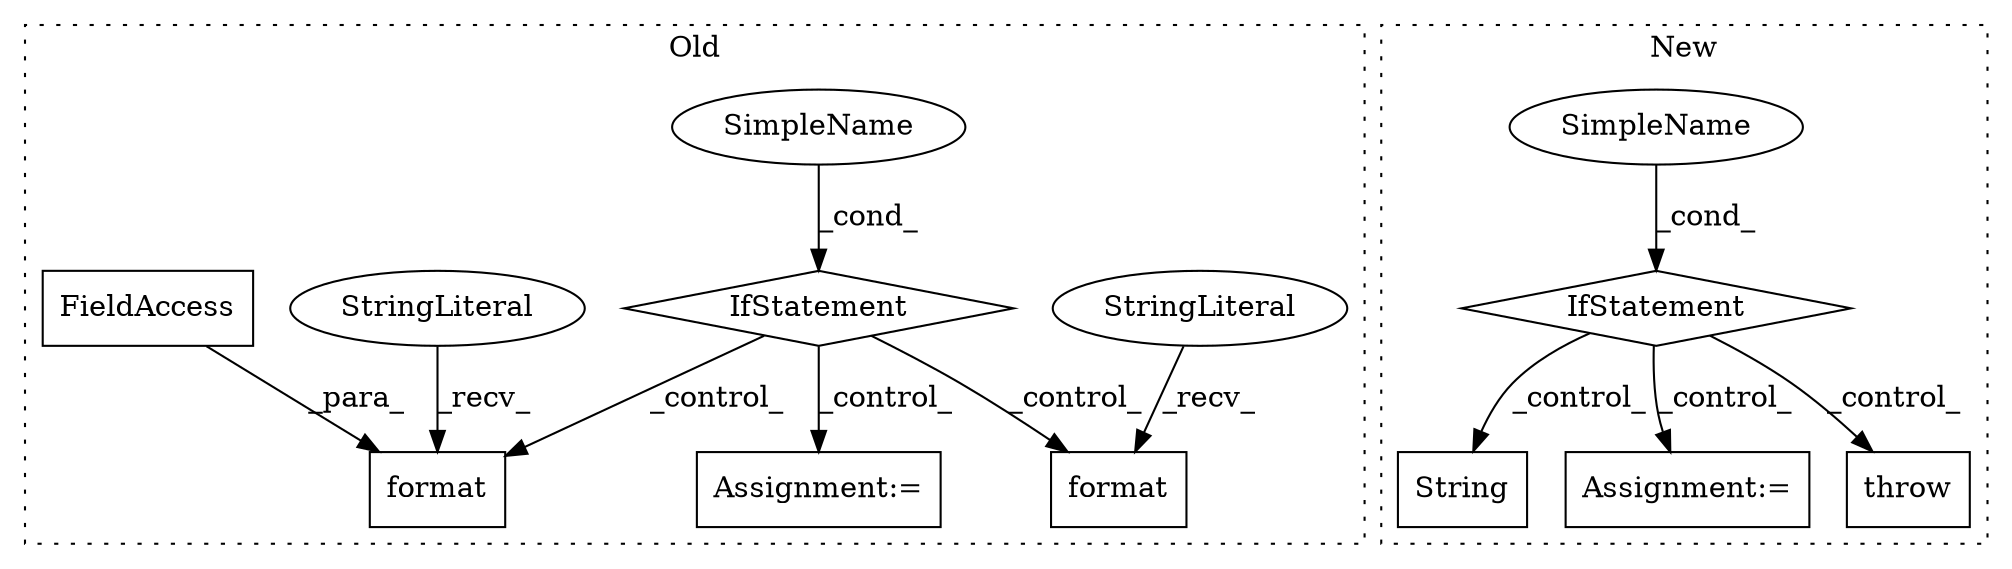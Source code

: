 digraph G {
subgraph cluster0 {
1 [label="format" a="32" s="3793,3828" l="7,1" shape="box"];
3 [label="StringLiteral" a="45" s="3776" l="16" shape="ellipse"];
7 [label="IfStatement" a="25" s="3731,3757" l="4,2" shape="diamond"];
8 [label="SimpleName" a="42" s="" l="" shape="ellipse"];
9 [label="Assignment:=" a="7" s="3927" l="1" shape="box"];
10 [label="format" a="32" s="3992,4012" l="7,1" shape="box"];
11 [label="StringLiteral" a="45" s="3984" l="7" shape="ellipse"];
13 [label="FieldAccess" a="22" s="3999" l="13" shape="box"];
label = "Old";
style="dotted";
}
subgraph cluster1 {
2 [label="String" a="32" s="3900,3931" l="7,1" shape="box"];
4 [label="IfStatement" a="25" s="3639,3709" l="4,2" shape="diamond"];
5 [label="SimpleName" a="42" s="" l="" shape="ellipse"];
6 [label="Assignment:=" a="7" s="3798" l="1" shape="box"];
12 [label="throw" a="53" s="3721" l="6" shape="box"];
label = "New";
style="dotted";
}
3 -> 1 [label="_recv_"];
4 -> 2 [label="_control_"];
4 -> 6 [label="_control_"];
4 -> 12 [label="_control_"];
5 -> 4 [label="_cond_"];
7 -> 1 [label="_control_"];
7 -> 10 [label="_control_"];
7 -> 9 [label="_control_"];
8 -> 7 [label="_cond_"];
11 -> 10 [label="_recv_"];
13 -> 10 [label="_para_"];
}
